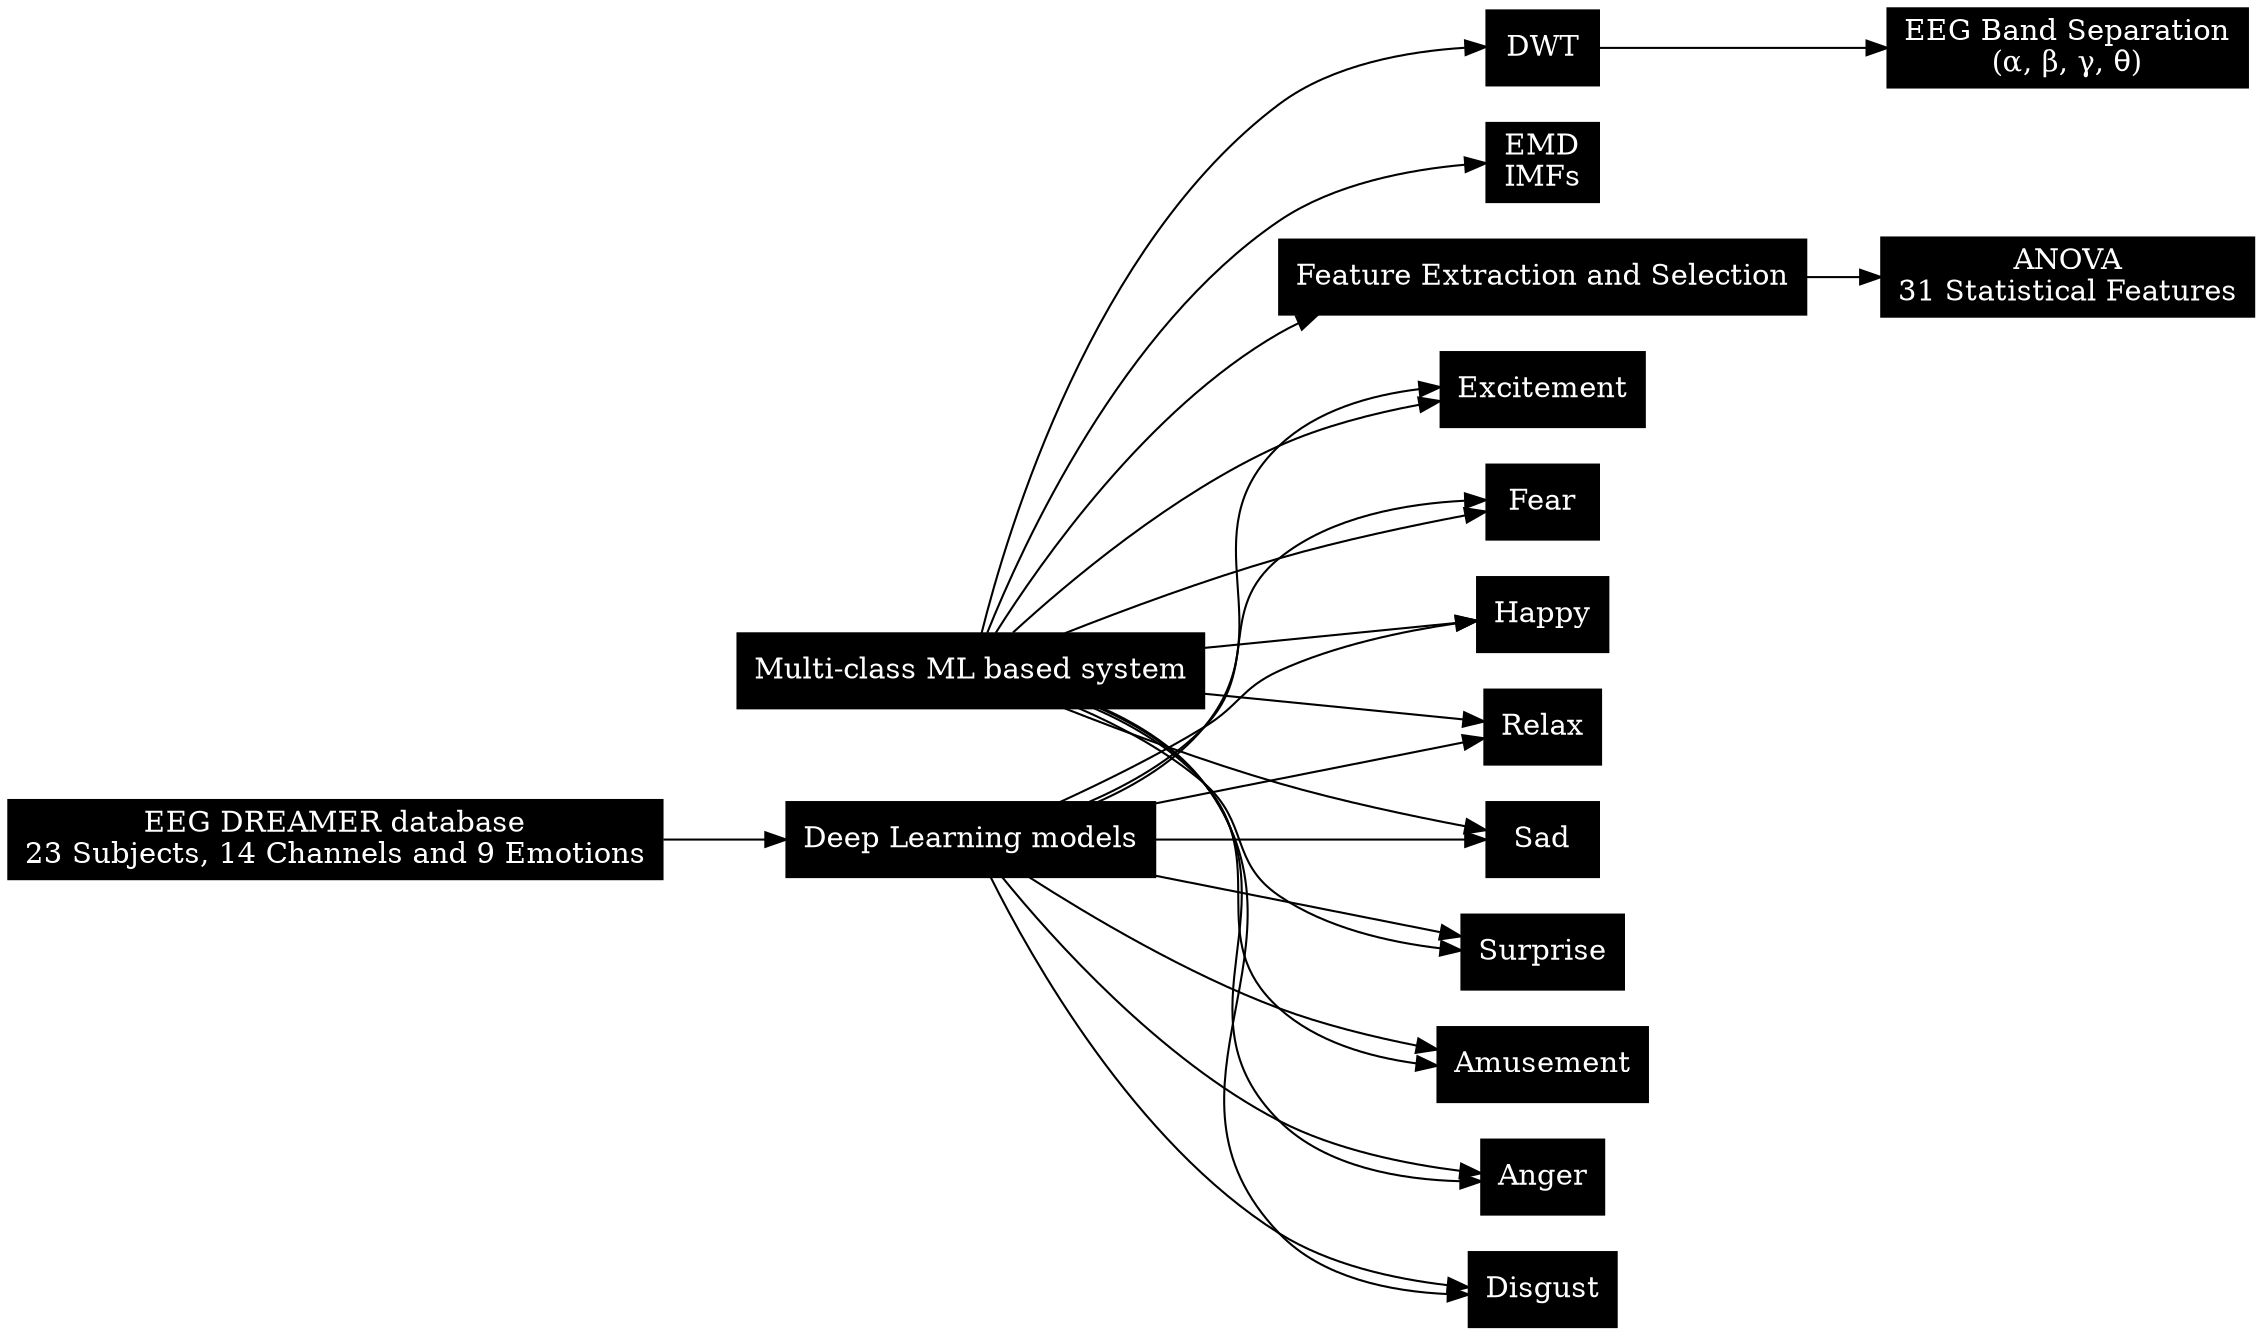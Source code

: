 digraph G {
    rankdir=LR;
    node [shape=box, style=filled, color=black, fontcolor=white];

    // Database
    database [label="EEG DREAMER database\n23 Subjects, 14 Channels and 9 Emotions"];

    // Stage-1 Blocks
    dwt [label="DWT"];
    emd [label="EMD\nIMFs"];
    feature_extraction [label="Feature Extraction and Selection"];
    
    // Sub-blocks for Stage-1
    dwt_sub [label="EEG Band Separation\n(α, β, γ, θ)"];
    feature_extraction_sub [label="ANOVA\n31 Statistical Features"];

    // Stage-2 Blocks
    ml_system [label="Multi-class ML based system"];
    deep_learning [label="Deep Learning models"];

    // Emotions
    amusement [label="Amusement"];
    anger [label="Anger"];
    disgust [label="Disgust"];
    excitement [label="Excitement"];
    fear [label="Fear"];
    happy [label="Happy"];
    relax [label="Relax"];
    sad [label="Sad"];
    surprise [label="Surprise"];

    // Connections
    database -> deep_learning;
    deep_learning -> {amusement, anger, disgust, excitement, fear, happy, relax, sad, surprise};
    ml_system -> {amusement, anger, disgust, excitement, fear, happy, relax, sad, surprise};
    ml_system -> {dwt, emd, feature_extraction};
    feature_extraction -> feature_extraction_sub;
    dwt -> dwt_sub;
}
